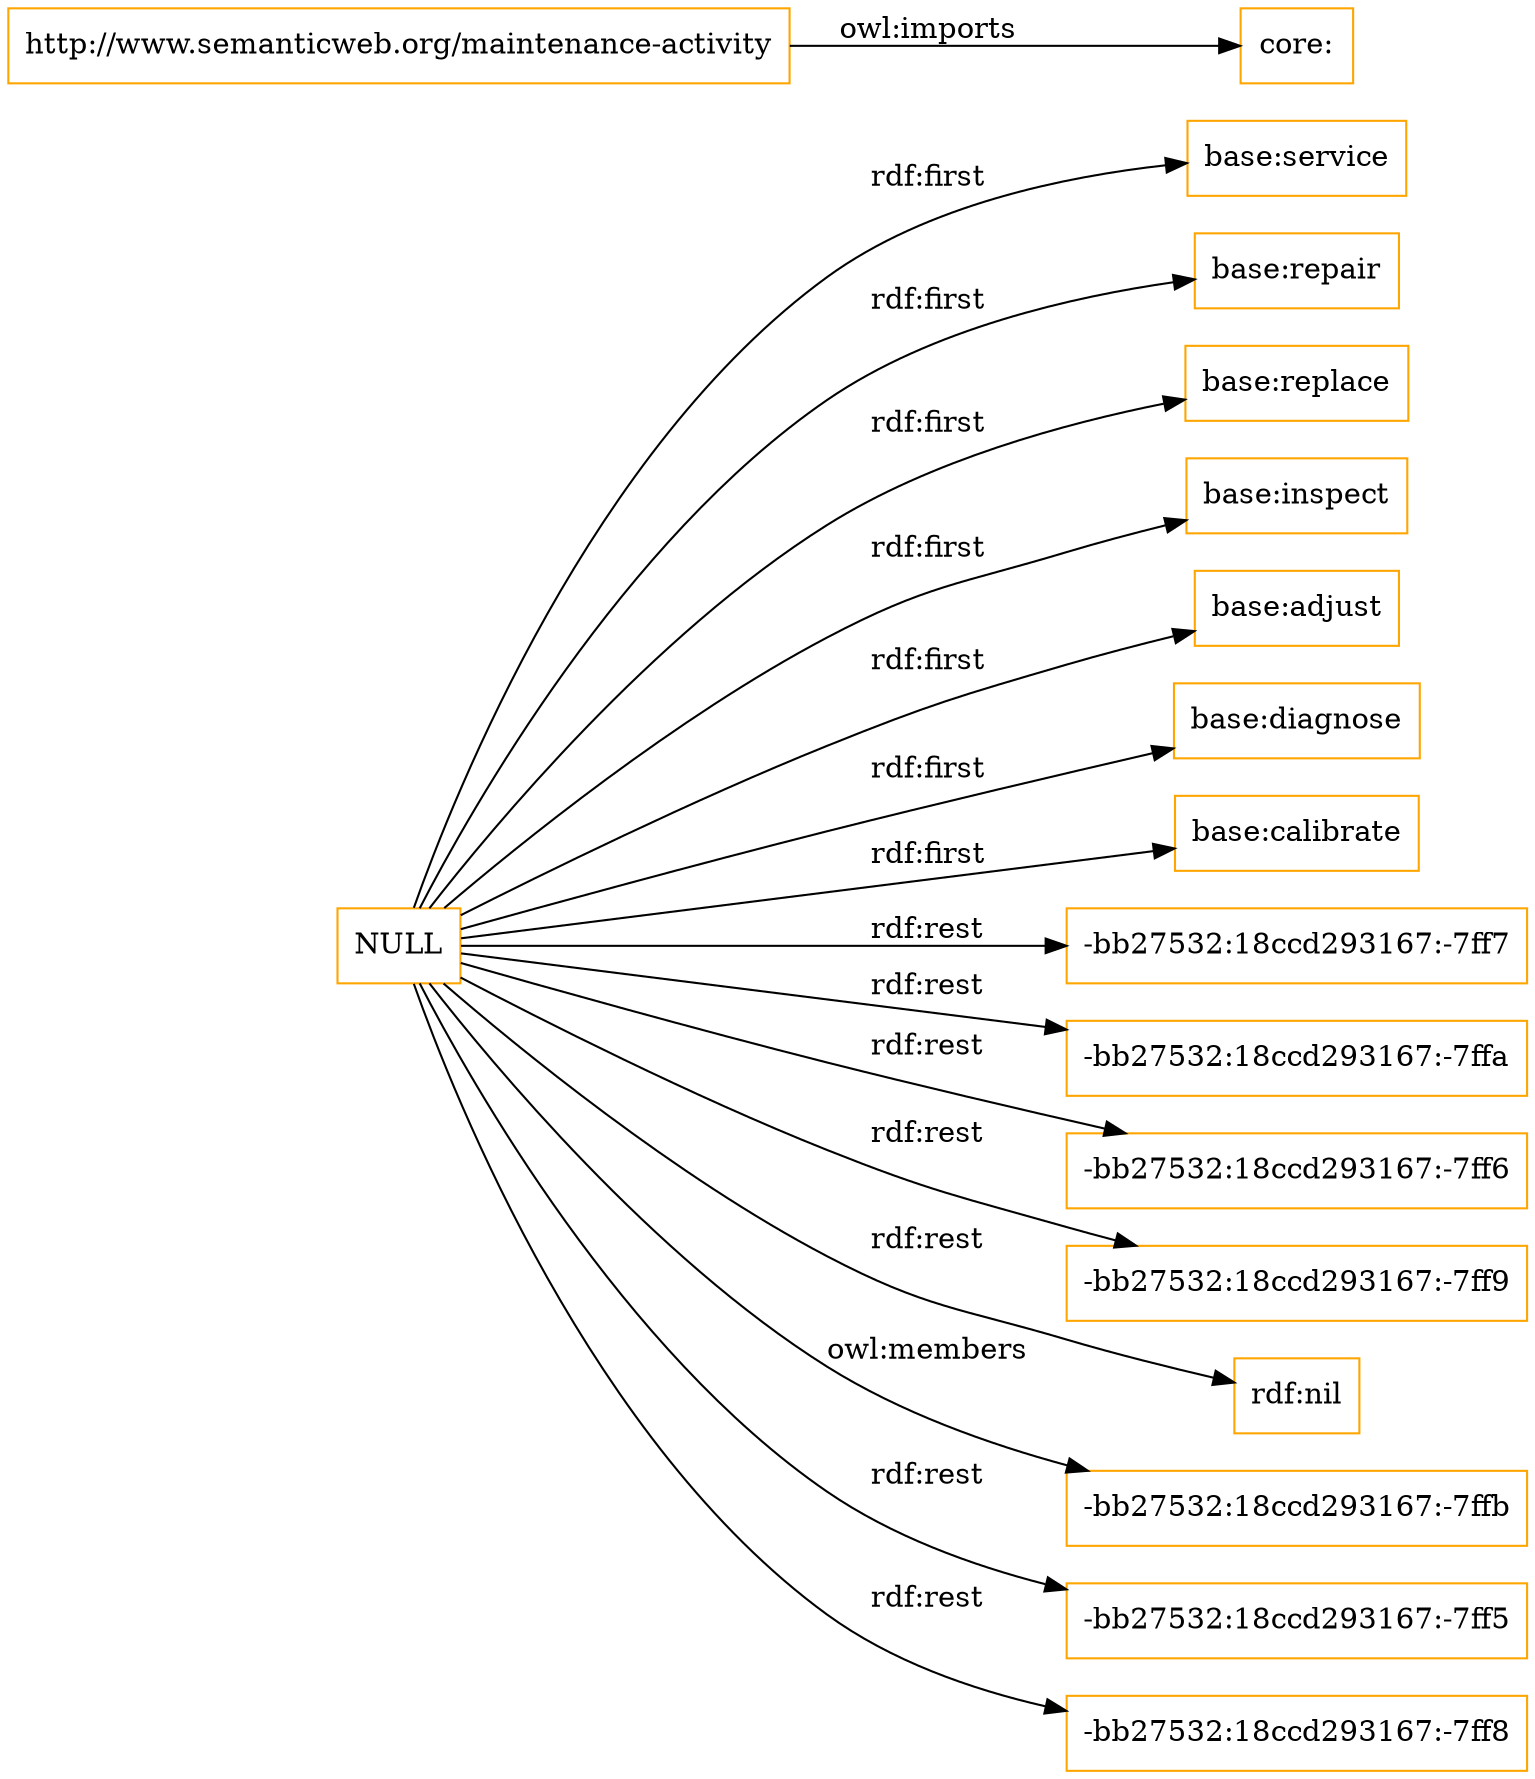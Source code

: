 digraph ar2dtool_diagram { 
rankdir=LR;
size="1501"
node [shape = rectangle, color="orange"]; "base:service" "base:repair" "base:replace" "base:inspect" "base:adjust" "base:diagnose" "base:calibrate" ; /*classes style*/
	"http://www.semanticweb.org/maintenance-activity" -> "core:" [ label = "owl:imports" ];
	"NULL" -> "base:calibrate" [ label = "rdf:first" ];
	"NULL" -> "-bb27532:18ccd293167:-7ff7" [ label = "rdf:rest" ];
	"NULL" -> "base:replace" [ label = "rdf:first" ];
	"NULL" -> "-bb27532:18ccd293167:-7ffa" [ label = "rdf:rest" ];
	"NULL" -> "-bb27532:18ccd293167:-7ff6" [ label = "rdf:rest" ];
	"NULL" -> "-bb27532:18ccd293167:-7ff9" [ label = "rdf:rest" ];
	"NULL" -> "base:adjust" [ label = "rdf:first" ];
	"NULL" -> "rdf:nil" [ label = "rdf:rest" ];
	"NULL" -> "-bb27532:18ccd293167:-7ffb" [ label = "owl:members" ];
	"NULL" -> "-bb27532:18ccd293167:-7ff5" [ label = "rdf:rest" ];
	"NULL" -> "-bb27532:18ccd293167:-7ff8" [ label = "rdf:rest" ];
	"NULL" -> "base:service" [ label = "rdf:first" ];
	"NULL" -> "base:inspect" [ label = "rdf:first" ];
	"NULL" -> "base:repair" [ label = "rdf:first" ];
	"NULL" -> "base:diagnose" [ label = "rdf:first" ];

}
